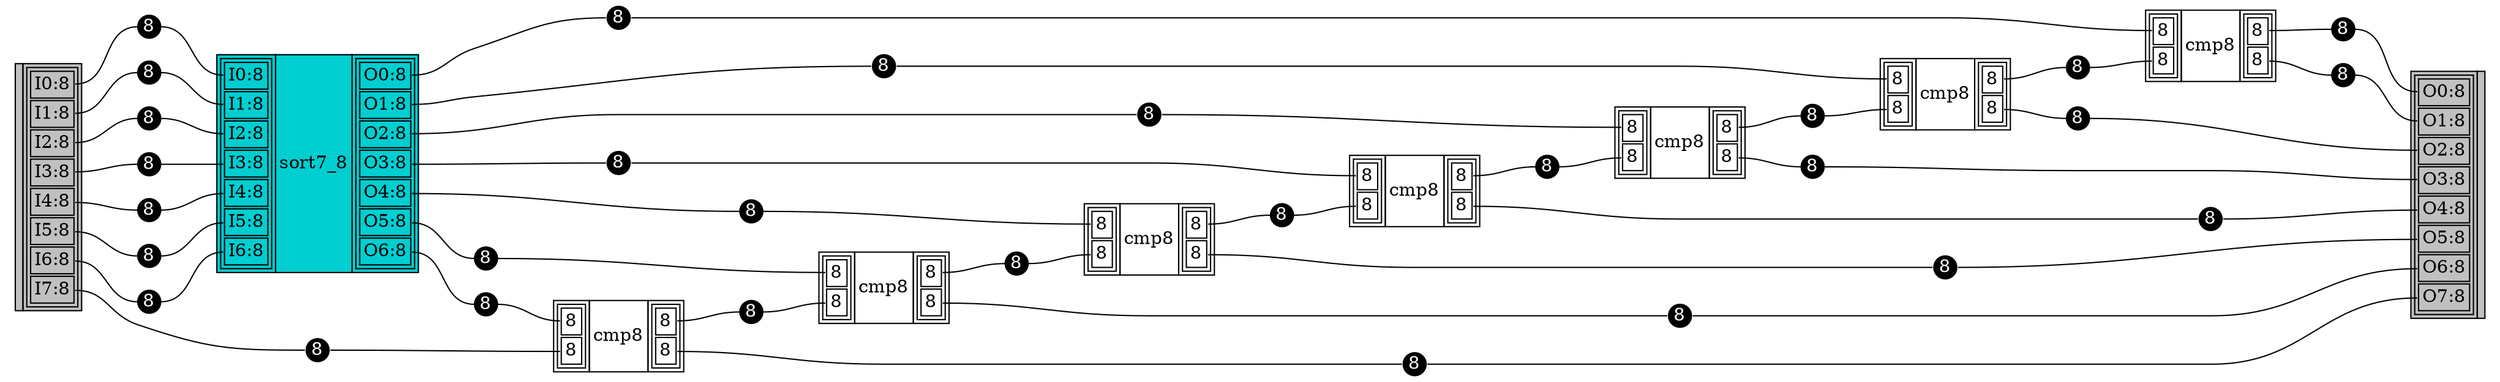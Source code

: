 graph "sort8_8" {
    graph[rankdir="LR", bgcolor="white"]
    node[shape="circle", style="filled", fillcolor="black", height="0.25", fixedsize="true", fontcolor="white"]
    v981[label="8", xlabel=""]
    v983[label="8", xlabel=""]
    v985[label="8", xlabel=""]
    v987[label="8", xlabel=""]
    v989[label="8", xlabel=""]
    v991[label="8", xlabel=""]
    v993[label="8", xlabel=""]
    v995[label="8", xlabel=""]
    v997[label="8", xlabel=""]
    v999[label="8", xlabel=""]
    v1001[label="8", xlabel=""]
    v1003[label="8", xlabel=""]
    v1005[label="8", xlabel=""]
    v1007[label="8", xlabel=""]
    v1009[label="8", xlabel=""]
    v1011[label="8", xlabel=""]
    v1013[label="8", xlabel=""]
    v1015[label="8", xlabel=""]
    v1017[label="8", xlabel=""]
    v1019[label="8", xlabel=""]
    v1021[label="8", xlabel=""]
    v1023[label="8", xlabel=""]
    v1025[label="8", xlabel=""]
    v1027[label="8", xlabel=""]
    v1029[label="8", xlabel=""]
    v1031[label="8", xlabel=""]
    v1033[label="8", xlabel=""]
    v1035[label="8", xlabel=""]
    v1037[label="8", xlabel=""]
    node[shape="plaintext", fillcolor="white", fixedsize="false", fontcolor="black"]
    e1039 [label=<
    <table bgcolor="darkturquoise" border="0" cellborder="1" cellspacing="0">
        <tr>
            <td>
                <table>
                    <tr><td height="5" width="5" port="w0">I0:8</td></tr>
                    <tr><td height="5" width="5" port="w1">I1:8</td></tr>
                    <tr><td height="5" width="5" port="w2">I2:8</td></tr>
                    <tr><td height="5" width="5" port="w3">I3:8</td></tr>
                    <tr><td height="5" width="5" port="w4">I4:8</td></tr>
                    <tr><td height="5" width="5" port="w5">I5:8</td></tr>
                    <tr><td height="5" width="5" port="w6">I6:8</td></tr>
                </table>
            </td>
            <td>sort7_8</td>
            <td>
                <table>
                    <tr><td height="5" width="5" port="e0">O0:8</td></tr>
                    <tr><td height="5" width="5" port="e1">O1:8</td></tr>
                    <tr><td height="5" width="5" port="e2">O2:8</td></tr>
                    <tr><td height="5" width="5" port="e3">O3:8</td></tr>
                    <tr><td height="5" width="5" port="e4">O4:8</td></tr>
                    <tr><td height="5" width="5" port="e5">O5:8</td></tr>
                    <tr><td height="5" width="5" port="e6">O6:8</td></tr>
                </table>
            </td>
        </tr>
    </table>
    >];
    e1041 [label=<
    <table bgcolor="white" border="0" cellborder="1" cellspacing="0">
        <tr>
            <td>
                <table>
                    <tr><td height="5" width="5" port="w0">8</td></tr>
                    <tr><td height="5" width="5" port="w1">8</td></tr>
                </table>
            </td>
            <td>cmp8</td>
            <td>
                <table>
                    <tr><td height="5" width="5" port="e0">8</td></tr>
                    <tr><td height="5" width="5" port="e1">8</td></tr>
                </table>
            </td>
        </tr>
    </table>
    >];
    e1043 [label=<
    <table bgcolor="white" border="0" cellborder="1" cellspacing="0">
        <tr>
            <td>
                <table>
                    <tr><td height="5" width="5" port="w0">8</td></tr>
                    <tr><td height="5" width="5" port="w1">8</td></tr>
                </table>
            </td>
            <td>cmp8</td>
            <td>
                <table>
                    <tr><td height="5" width="5" port="e0">8</td></tr>
                    <tr><td height="5" width="5" port="e1">8</td></tr>
                </table>
            </td>
        </tr>
    </table>
    >];
    e1045 [label=<
    <table bgcolor="white" border="0" cellborder="1" cellspacing="0">
        <tr>
            <td>
                <table>
                    <tr><td height="5" width="5" port="w0">8</td></tr>
                    <tr><td height="5" width="5" port="w1">8</td></tr>
                </table>
            </td>
            <td>cmp8</td>
            <td>
                <table>
                    <tr><td height="5" width="5" port="e0">8</td></tr>
                    <tr><td height="5" width="5" port="e1">8</td></tr>
                </table>
            </td>
        </tr>
    </table>
    >];
    e1047 [label=<
    <table bgcolor="white" border="0" cellborder="1" cellspacing="0">
        <tr>
            <td>
                <table>
                    <tr><td height="5" width="5" port="w0">8</td></tr>
                    <tr><td height="5" width="5" port="w1">8</td></tr>
                </table>
            </td>
            <td>cmp8</td>
            <td>
                <table>
                    <tr><td height="5" width="5" port="e0">8</td></tr>
                    <tr><td height="5" width="5" port="e1">8</td></tr>
                </table>
            </td>
        </tr>
    </table>
    >];
    e1049 [label=<
    <table bgcolor="white" border="0" cellborder="1" cellspacing="0">
        <tr>
            <td>
                <table>
                    <tr><td height="5" width="5" port="w0">8</td></tr>
                    <tr><td height="5" width="5" port="w1">8</td></tr>
                </table>
            </td>
            <td>cmp8</td>
            <td>
                <table>
                    <tr><td height="5" width="5" port="e0">8</td></tr>
                    <tr><td height="5" width="5" port="e1">8</td></tr>
                </table>
            </td>
        </tr>
    </table>
    >];
    e1051 [label=<
    <table bgcolor="white" border="0" cellborder="1" cellspacing="0">
        <tr>
            <td>
                <table>
                    <tr><td height="5" width="5" port="w0">8</td></tr>
                    <tr><td height="5" width="5" port="w1">8</td></tr>
                </table>
            </td>
            <td>cmp8</td>
            <td>
                <table>
                    <tr><td height="5" width="5" port="e0">8</td></tr>
                    <tr><td height="5" width="5" port="e1">8</td></tr>
                </table>
            </td>
        </tr>
    </table>
    >];
    e1053 [label=<
    <table bgcolor="white" border="0" cellborder="1" cellspacing="0">
        <tr>
            <td>
                <table>
                    <tr><td height="5" width="5" port="w0">8</td></tr>
                    <tr><td height="5" width="5" port="w1">8</td></tr>
                </table>
            </td>
            <td>cmp8</td>
            <td>
                <table>
                    <tr><td height="5" width="5" port="e0">8</td></tr>
                    <tr><td height="5" width="5" port="e1">8</td></tr>
                </table>
            </td>
        </tr>
    </table>
    >];
    v981:e -- e1039:w0:w
    v983:e -- e1039:w1:w
    v985:e -- e1039:w2:w
    v987:e -- e1039:w3:w
    v989:e -- e1039:w4:w
    v991:e -- e1039:w5:w
    v993:e -- e1039:w6:w
    e1039:e0:e -- v995:w
    e1039:e1:e -- v997:w
    e1039:e2:e -- v999:w
    e1039:e3:e -- v1001:w
    e1039:e4:e -- v1003:w
    e1039:e5:e -- v1005:w
    e1039:e6:e -- v1007:w
    v1007:e -- e1041:w0:w
    v1009:e -- e1041:w1:w
    e1041:e0:e -- v1011:w
    e1041:e1:e -- v1013:w
    v1005:e -- e1043:w0:w
    v1011:e -- e1043:w1:w
    e1043:e0:e -- v1015:w
    e1043:e1:e -- v1017:w
    v1003:e -- e1045:w0:w
    v1015:e -- e1045:w1:w
    e1045:e0:e -- v1019:w
    e1045:e1:e -- v1021:w
    v1001:e -- e1047:w0:w
    v1019:e -- e1047:w1:w
    e1047:e0:e -- v1023:w
    e1047:e1:e -- v1025:w
    v999:e -- e1049:w0:w
    v1023:e -- e1049:w1:w
    e1049:e0:e -- v1027:w
    e1049:e1:e -- v1029:w
    v997:e -- e1051:w0:w
    v1027:e -- e1051:w1:w
    e1051:e0:e -- v1031:w
    e1051:e1:e -- v1033:w
    v995:e -- e1053:w0:w
    v1031:e -- e1053:w1:w
    e1053:e0:e -- v1035:w
    e1053:e1:e -- v1037:w
    {
        graph[rank="min"]
        input [label=<
        <table bgcolor="gray" border="0" cellborder="1" cellspacing="0">
            <tr>
                <td></td>
                <td>
                    <table>
                        <tr><td height="5" width="5" port="e0">I0:8</td></tr>
                        <tr><td height="5" width="5" port="e1">I1:8</td></tr>
                        <tr><td height="5" width="5" port="e2">I2:8</td></tr>
                        <tr><td height="5" width="5" port="e3">I3:8</td></tr>
                        <tr><td height="5" width="5" port="e4">I4:8</td></tr>
                        <tr><td height="5" width="5" port="e5">I5:8</td></tr>
                        <tr><td height="5" width="5" port="e6">I6:8</td></tr>
                        <tr><td height="5" width="5" port="e7">I7:8</td></tr>
                    </table>
                </td>
            </tr>
        </table>
        >];
    }
    input:e0:e -- v981:w
    input:e1:e -- v983:w
    input:e2:e -- v985:w
    input:e3:e -- v987:w
    input:e4:e -- v989:w
    input:e5:e -- v991:w
    input:e6:e -- v993:w
    input:e7:e -- v1009:w
    {
        graph[rank="max"]
        output [label=<
        <table bgcolor="gray" border="0" cellborder="1" cellspacing="0">
            <tr>
                <td>
                    <table>
                        <tr><td height="5" width="5" port="w0">O0:8</td></tr>
                        <tr><td height="5" width="5" port="w1">O1:8</td></tr>
                        <tr><td height="5" width="5" port="w2">O2:8</td></tr>
                        <tr><td height="5" width="5" port="w3">O3:8</td></tr>
                        <tr><td height="5" width="5" port="w4">O4:8</td></tr>
                        <tr><td height="5" width="5" port="w5">O5:8</td></tr>
                        <tr><td height="5" width="5" port="w6">O6:8</td></tr>
                        <tr><td height="5" width="5" port="w7">O7:8</td></tr>
                    </table>
                </td>
                <td></td>
            </tr>
        </table>
        >];
    }
    v1035:e -- output:w0:w
    v1037:e -- output:w1:w
    v1033:e -- output:w2:w
    v1029:e -- output:w3:w
    v1025:e -- output:w4:w
    v1021:e -- output:w5:w
    v1017:e -- output:w6:w
    v1013:e -- output:w7:w
}